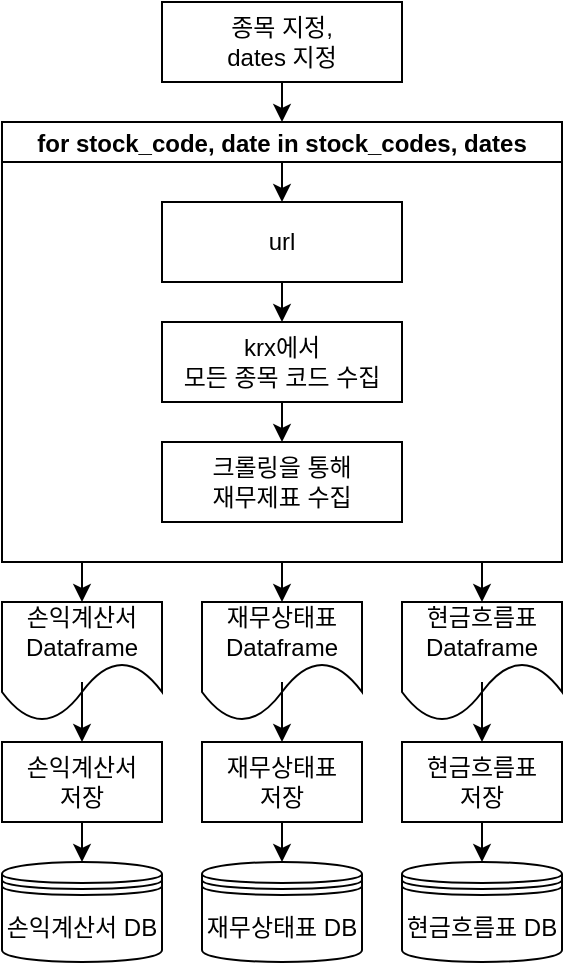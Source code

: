 <mxfile version="17.1.3" type="device"><diagram id="C5RBs43oDa-KdzZeNtuy" name="Page-1"><mxGraphModel dx="460" dy="1993" grid="1" gridSize="10" guides="1" tooltips="1" connect="1" arrows="1" fold="1" page="1" pageScale="1" pageWidth="827" pageHeight="1169" math="0" shadow="0"><root><mxCell id="WIyWlLk6GJQsqaUBKTNV-0"/><mxCell id="WIyWlLk6GJQsqaUBKTNV-1" parent="WIyWlLk6GJQsqaUBKTNV-0"/><mxCell id="uT0t8a0cM4VUyORnDknb-16" value="for stock_code, date in stock_codes, dates" style="swimlane;startSize=20;" vertex="1" parent="WIyWlLk6GJQsqaUBKTNV-1"><mxGeometry x="60" y="-260" width="280" height="220" as="geometry"/></mxCell><mxCell id="uT0t8a0cM4VUyORnDknb-17" value="url" style="rounded=0;whiteSpace=wrap;html=1;" vertex="1" parent="uT0t8a0cM4VUyORnDknb-16"><mxGeometry x="80" y="40" width="120" height="40" as="geometry"/></mxCell><mxCell id="uT0t8a0cM4VUyORnDknb-18" value="krx에서&lt;br&gt;모든 종목 코드 수집" style="rounded=0;whiteSpace=wrap;html=1;" vertex="1" parent="uT0t8a0cM4VUyORnDknb-16"><mxGeometry x="80" y="100" width="120" height="40" as="geometry"/></mxCell><mxCell id="uT0t8a0cM4VUyORnDknb-19" value="크롤링을 통해&lt;br&gt;재무제표 수집" style="rounded=0;whiteSpace=wrap;html=1;" vertex="1" parent="uT0t8a0cM4VUyORnDknb-16"><mxGeometry x="80" y="160" width="120" height="40" as="geometry"/></mxCell><mxCell id="uT0t8a0cM4VUyORnDknb-20" value="" style="endArrow=classic;html=1;rounded=0;exitX=0.5;exitY=1;exitDx=0;exitDy=0;entryX=0.5;entryY=0;entryDx=0;entryDy=0;" edge="1" parent="uT0t8a0cM4VUyORnDknb-16" source="uT0t8a0cM4VUyORnDknb-18" target="uT0t8a0cM4VUyORnDknb-19"><mxGeometry width="50" height="50" relative="1" as="geometry"><mxPoint x="110" y="100" as="sourcePoint"/><mxPoint x="110" y="140" as="targetPoint"/></mxGeometry></mxCell><mxCell id="uT0t8a0cM4VUyORnDknb-21" value="" style="endArrow=classic;html=1;rounded=0;entryX=0.5;entryY=0;entryDx=0;entryDy=0;" edge="1" parent="uT0t8a0cM4VUyORnDknb-16" target="uT0t8a0cM4VUyORnDknb-17"><mxGeometry width="50" height="50" relative="1" as="geometry"><mxPoint x="140" y="20" as="sourcePoint"/><mxPoint x="200" y="120" as="targetPoint"/></mxGeometry></mxCell><mxCell id="uT0t8a0cM4VUyORnDknb-22" value="" style="endArrow=classic;html=1;rounded=0;exitX=0.5;exitY=1;exitDx=0;exitDy=0;entryX=0.5;entryY=0;entryDx=0;entryDy=0;" edge="1" parent="WIyWlLk6GJQsqaUBKTNV-1" target="uT0t8a0cM4VUyORnDknb-16"><mxGeometry width="50" height="50" relative="1" as="geometry"><mxPoint x="200" y="-280" as="sourcePoint"/><mxPoint x="200" y="-260" as="targetPoint"/></mxGeometry></mxCell><mxCell id="uT0t8a0cM4VUyORnDknb-23" value="" style="endArrow=classic;html=1;rounded=0;exitX=0.5;exitY=1;exitDx=0;exitDy=0;" edge="1" parent="WIyWlLk6GJQsqaUBKTNV-1" source="uT0t8a0cM4VUyORnDknb-17"><mxGeometry width="50" height="50" relative="1" as="geometry"><mxPoint x="200" y="-310" as="sourcePoint"/><mxPoint x="200" y="-160" as="targetPoint"/></mxGeometry></mxCell><mxCell id="uT0t8a0cM4VUyORnDknb-24" value="재무상태표 Dataframe" style="shape=document;whiteSpace=wrap;html=1;boundedLbl=1;size=0.5;" vertex="1" parent="WIyWlLk6GJQsqaUBKTNV-1"><mxGeometry x="160" y="-20" width="80" height="60" as="geometry"/></mxCell><mxCell id="uT0t8a0cM4VUyORnDknb-25" value="" style="endArrow=classic;html=1;rounded=0;entryX=0.5;entryY=0;entryDx=0;entryDy=0;" edge="1" parent="WIyWlLk6GJQsqaUBKTNV-1" target="uT0t8a0cM4VUyORnDknb-26"><mxGeometry width="50" height="50" relative="1" as="geometry"><mxPoint x="200" y="20" as="sourcePoint"/><mxPoint x="200" y="160" as="targetPoint"/></mxGeometry></mxCell><mxCell id="uT0t8a0cM4VUyORnDknb-26" value="재무상태표&lt;br&gt;저장" style="rounded=0;whiteSpace=wrap;html=1;" vertex="1" parent="WIyWlLk6GJQsqaUBKTNV-1"><mxGeometry x="160" y="50" width="80" height="40" as="geometry"/></mxCell><mxCell id="uT0t8a0cM4VUyORnDknb-27" value="재무상태표 DB" style="shape=datastore;whiteSpace=wrap;html=1;" vertex="1" parent="WIyWlLk6GJQsqaUBKTNV-1"><mxGeometry x="160" y="110" width="80" height="50" as="geometry"/></mxCell><mxCell id="uT0t8a0cM4VUyORnDknb-28" value="" style="endArrow=classic;html=1;rounded=0;exitX=0.5;exitY=1;exitDx=0;exitDy=0;entryX=0.5;entryY=0;entryDx=0;entryDy=0;" edge="1" parent="WIyWlLk6GJQsqaUBKTNV-1" source="uT0t8a0cM4VUyORnDknb-16" target="uT0t8a0cM4VUyORnDknb-24"><mxGeometry width="50" height="50" relative="1" as="geometry"><mxPoint x="150" y="80" as="sourcePoint"/><mxPoint x="200" y="70" as="targetPoint"/></mxGeometry></mxCell><mxCell id="uT0t8a0cM4VUyORnDknb-29" value="종목 지정,&lt;br&gt;dates 지정" style="rounded=0;whiteSpace=wrap;html=1;" vertex="1" parent="WIyWlLk6GJQsqaUBKTNV-1"><mxGeometry x="140" y="-320" width="120" height="40" as="geometry"/></mxCell><mxCell id="uT0t8a0cM4VUyORnDknb-30" value="손익계산서 Dataframe" style="shape=document;whiteSpace=wrap;html=1;boundedLbl=1;size=0.5;" vertex="1" parent="WIyWlLk6GJQsqaUBKTNV-1"><mxGeometry x="60" y="-20" width="80" height="60" as="geometry"/></mxCell><mxCell id="uT0t8a0cM4VUyORnDknb-31" value="" style="endArrow=classic;html=1;rounded=0;entryX=0.5;entryY=0;entryDx=0;entryDy=0;" edge="1" parent="WIyWlLk6GJQsqaUBKTNV-1" target="uT0t8a0cM4VUyORnDknb-32"><mxGeometry width="50" height="50" relative="1" as="geometry"><mxPoint x="100" y="20" as="sourcePoint"/><mxPoint x="70" y="160" as="targetPoint"/></mxGeometry></mxCell><mxCell id="uT0t8a0cM4VUyORnDknb-32" value="손익계산서&lt;br&gt;저장" style="rounded=0;whiteSpace=wrap;html=1;" vertex="1" parent="WIyWlLk6GJQsqaUBKTNV-1"><mxGeometry x="60" y="50" width="80" height="40" as="geometry"/></mxCell><mxCell id="uT0t8a0cM4VUyORnDknb-33" value="손익계산서 DB" style="shape=datastore;whiteSpace=wrap;html=1;" vertex="1" parent="WIyWlLk6GJQsqaUBKTNV-1"><mxGeometry x="60" y="110" width="80" height="50" as="geometry"/></mxCell><mxCell id="uT0t8a0cM4VUyORnDknb-34" value="" style="endArrow=classic;html=1;rounded=0;entryX=0.5;entryY=0;entryDx=0;entryDy=0;" edge="1" parent="WIyWlLk6GJQsqaUBKTNV-1" target="uT0t8a0cM4VUyORnDknb-30"><mxGeometry width="50" height="50" relative="1" as="geometry"><mxPoint x="100" y="-40" as="sourcePoint"/><mxPoint x="70" y="70" as="targetPoint"/></mxGeometry></mxCell><mxCell id="uT0t8a0cM4VUyORnDknb-35" value="현금흐름표 Dataframe" style="shape=document;whiteSpace=wrap;html=1;boundedLbl=1;size=0.5;" vertex="1" parent="WIyWlLk6GJQsqaUBKTNV-1"><mxGeometry x="260" y="-20" width="80" height="60" as="geometry"/></mxCell><mxCell id="uT0t8a0cM4VUyORnDknb-36" value="" style="endArrow=classic;html=1;rounded=0;entryX=0.5;entryY=0;entryDx=0;entryDy=0;" edge="1" parent="WIyWlLk6GJQsqaUBKTNV-1" target="uT0t8a0cM4VUyORnDknb-37"><mxGeometry width="50" height="50" relative="1" as="geometry"><mxPoint x="300" y="20" as="sourcePoint"/><mxPoint x="330" y="160" as="targetPoint"/></mxGeometry></mxCell><mxCell id="uT0t8a0cM4VUyORnDknb-37" value="현금흐름표&lt;br&gt;저장" style="rounded=0;whiteSpace=wrap;html=1;" vertex="1" parent="WIyWlLk6GJQsqaUBKTNV-1"><mxGeometry x="260" y="50" width="80" height="40" as="geometry"/></mxCell><mxCell id="uT0t8a0cM4VUyORnDknb-38" value="현금흐름표 DB" style="shape=datastore;whiteSpace=wrap;html=1;" vertex="1" parent="WIyWlLk6GJQsqaUBKTNV-1"><mxGeometry x="260" y="110" width="80" height="50" as="geometry"/></mxCell><mxCell id="uT0t8a0cM4VUyORnDknb-39" value="" style="endArrow=classic;html=1;rounded=0;entryX=0.5;entryY=0;entryDx=0;entryDy=0;" edge="1" parent="WIyWlLk6GJQsqaUBKTNV-1" target="uT0t8a0cM4VUyORnDknb-35"><mxGeometry width="50" height="50" relative="1" as="geometry"><mxPoint x="300" y="-40" as="sourcePoint"/><mxPoint x="330" y="70" as="targetPoint"/></mxGeometry></mxCell><mxCell id="uT0t8a0cM4VUyORnDknb-40" value="" style="endArrow=classic;html=1;rounded=0;entryX=0.5;entryY=0;entryDx=0;entryDy=0;exitX=0.5;exitY=1;exitDx=0;exitDy=0;" edge="1" parent="WIyWlLk6GJQsqaUBKTNV-1" source="uT0t8a0cM4VUyORnDknb-32" target="uT0t8a0cM4VUyORnDknb-33"><mxGeometry width="50" height="50" relative="1" as="geometry"><mxPoint x="110" y="-30" as="sourcePoint"/><mxPoint x="110" y="-10" as="targetPoint"/></mxGeometry></mxCell><mxCell id="uT0t8a0cM4VUyORnDknb-41" value="" style="endArrow=classic;html=1;rounded=0;entryX=0.5;entryY=0;entryDx=0;entryDy=0;exitX=0.5;exitY=1;exitDx=0;exitDy=0;" edge="1" parent="WIyWlLk6GJQsqaUBKTNV-1" source="uT0t8a0cM4VUyORnDknb-26" target="uT0t8a0cM4VUyORnDknb-27"><mxGeometry width="50" height="50" relative="1" as="geometry"><mxPoint x="110" y="100" as="sourcePoint"/><mxPoint x="110" y="120" as="targetPoint"/></mxGeometry></mxCell><mxCell id="uT0t8a0cM4VUyORnDknb-42" value="" style="endArrow=classic;html=1;rounded=0;entryX=0.5;entryY=0;entryDx=0;entryDy=0;exitX=0.5;exitY=1;exitDx=0;exitDy=0;" edge="1" parent="WIyWlLk6GJQsqaUBKTNV-1" source="uT0t8a0cM4VUyORnDknb-37" target="uT0t8a0cM4VUyORnDknb-38"><mxGeometry width="50" height="50" relative="1" as="geometry"><mxPoint x="120" y="110" as="sourcePoint"/><mxPoint x="120" y="130" as="targetPoint"/></mxGeometry></mxCell></root></mxGraphModel></diagram></mxfile>